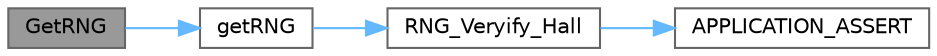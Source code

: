 digraph "GetRNG"
{
 // LATEX_PDF_SIZE
  bgcolor="transparent";
  edge [fontname=Helvetica,fontsize=10,labelfontname=Helvetica,labelfontsize=10];
  node [fontname=Helvetica,fontsize=10,shape=box,height=0.2,width=0.4];
  rankdir="LR";
  Node1 [id="Node000001",label="GetRNG",height=0.2,width=0.4,color="gray40", fillcolor="grey60", style="filled", fontcolor="black",tooltip=" "];
  Node1 -> Node2 [id="edge1_Node000001_Node000002",color="steelblue1",style="solid",tooltip=" "];
  Node2 [id="Node000002",label="getRNG",height=0.2,width=0.4,color="grey40", fillcolor="white", style="filled",URL="$_r_n_g___driver_8c.html#aaf37a9c7260224d7c9a7646bbe293aea",tooltip="Generates and returns a random number."];
  Node2 -> Node3 [id="edge2_Node000002_Node000003",color="steelblue1",style="solid",tooltip=" "];
  Node3 [id="Node000003",label="RNG_Veryify_Hall",height=0.2,width=0.4,color="grey40", fillcolor="white", style="filled",URL="$_r_n_g___driver_8c.html#a32f7c5bab6ba6238a4e8b51bed0ff6bf",tooltip=" "];
  Node3 -> Node4 [id="edge3_Node000003_Node000004",color="steelblue1",style="solid",tooltip=" "];
  Node4 [id="Node000004",label="APPLICATION_ASSERT",height=0.2,width=0.4,color="grey40", fillcolor="white", style="filled",URL="$_error_handling_8c.html#a677a839c1cbb6a0011d1bb3288c230c4",tooltip="Asserts a condition in the application."];
}
